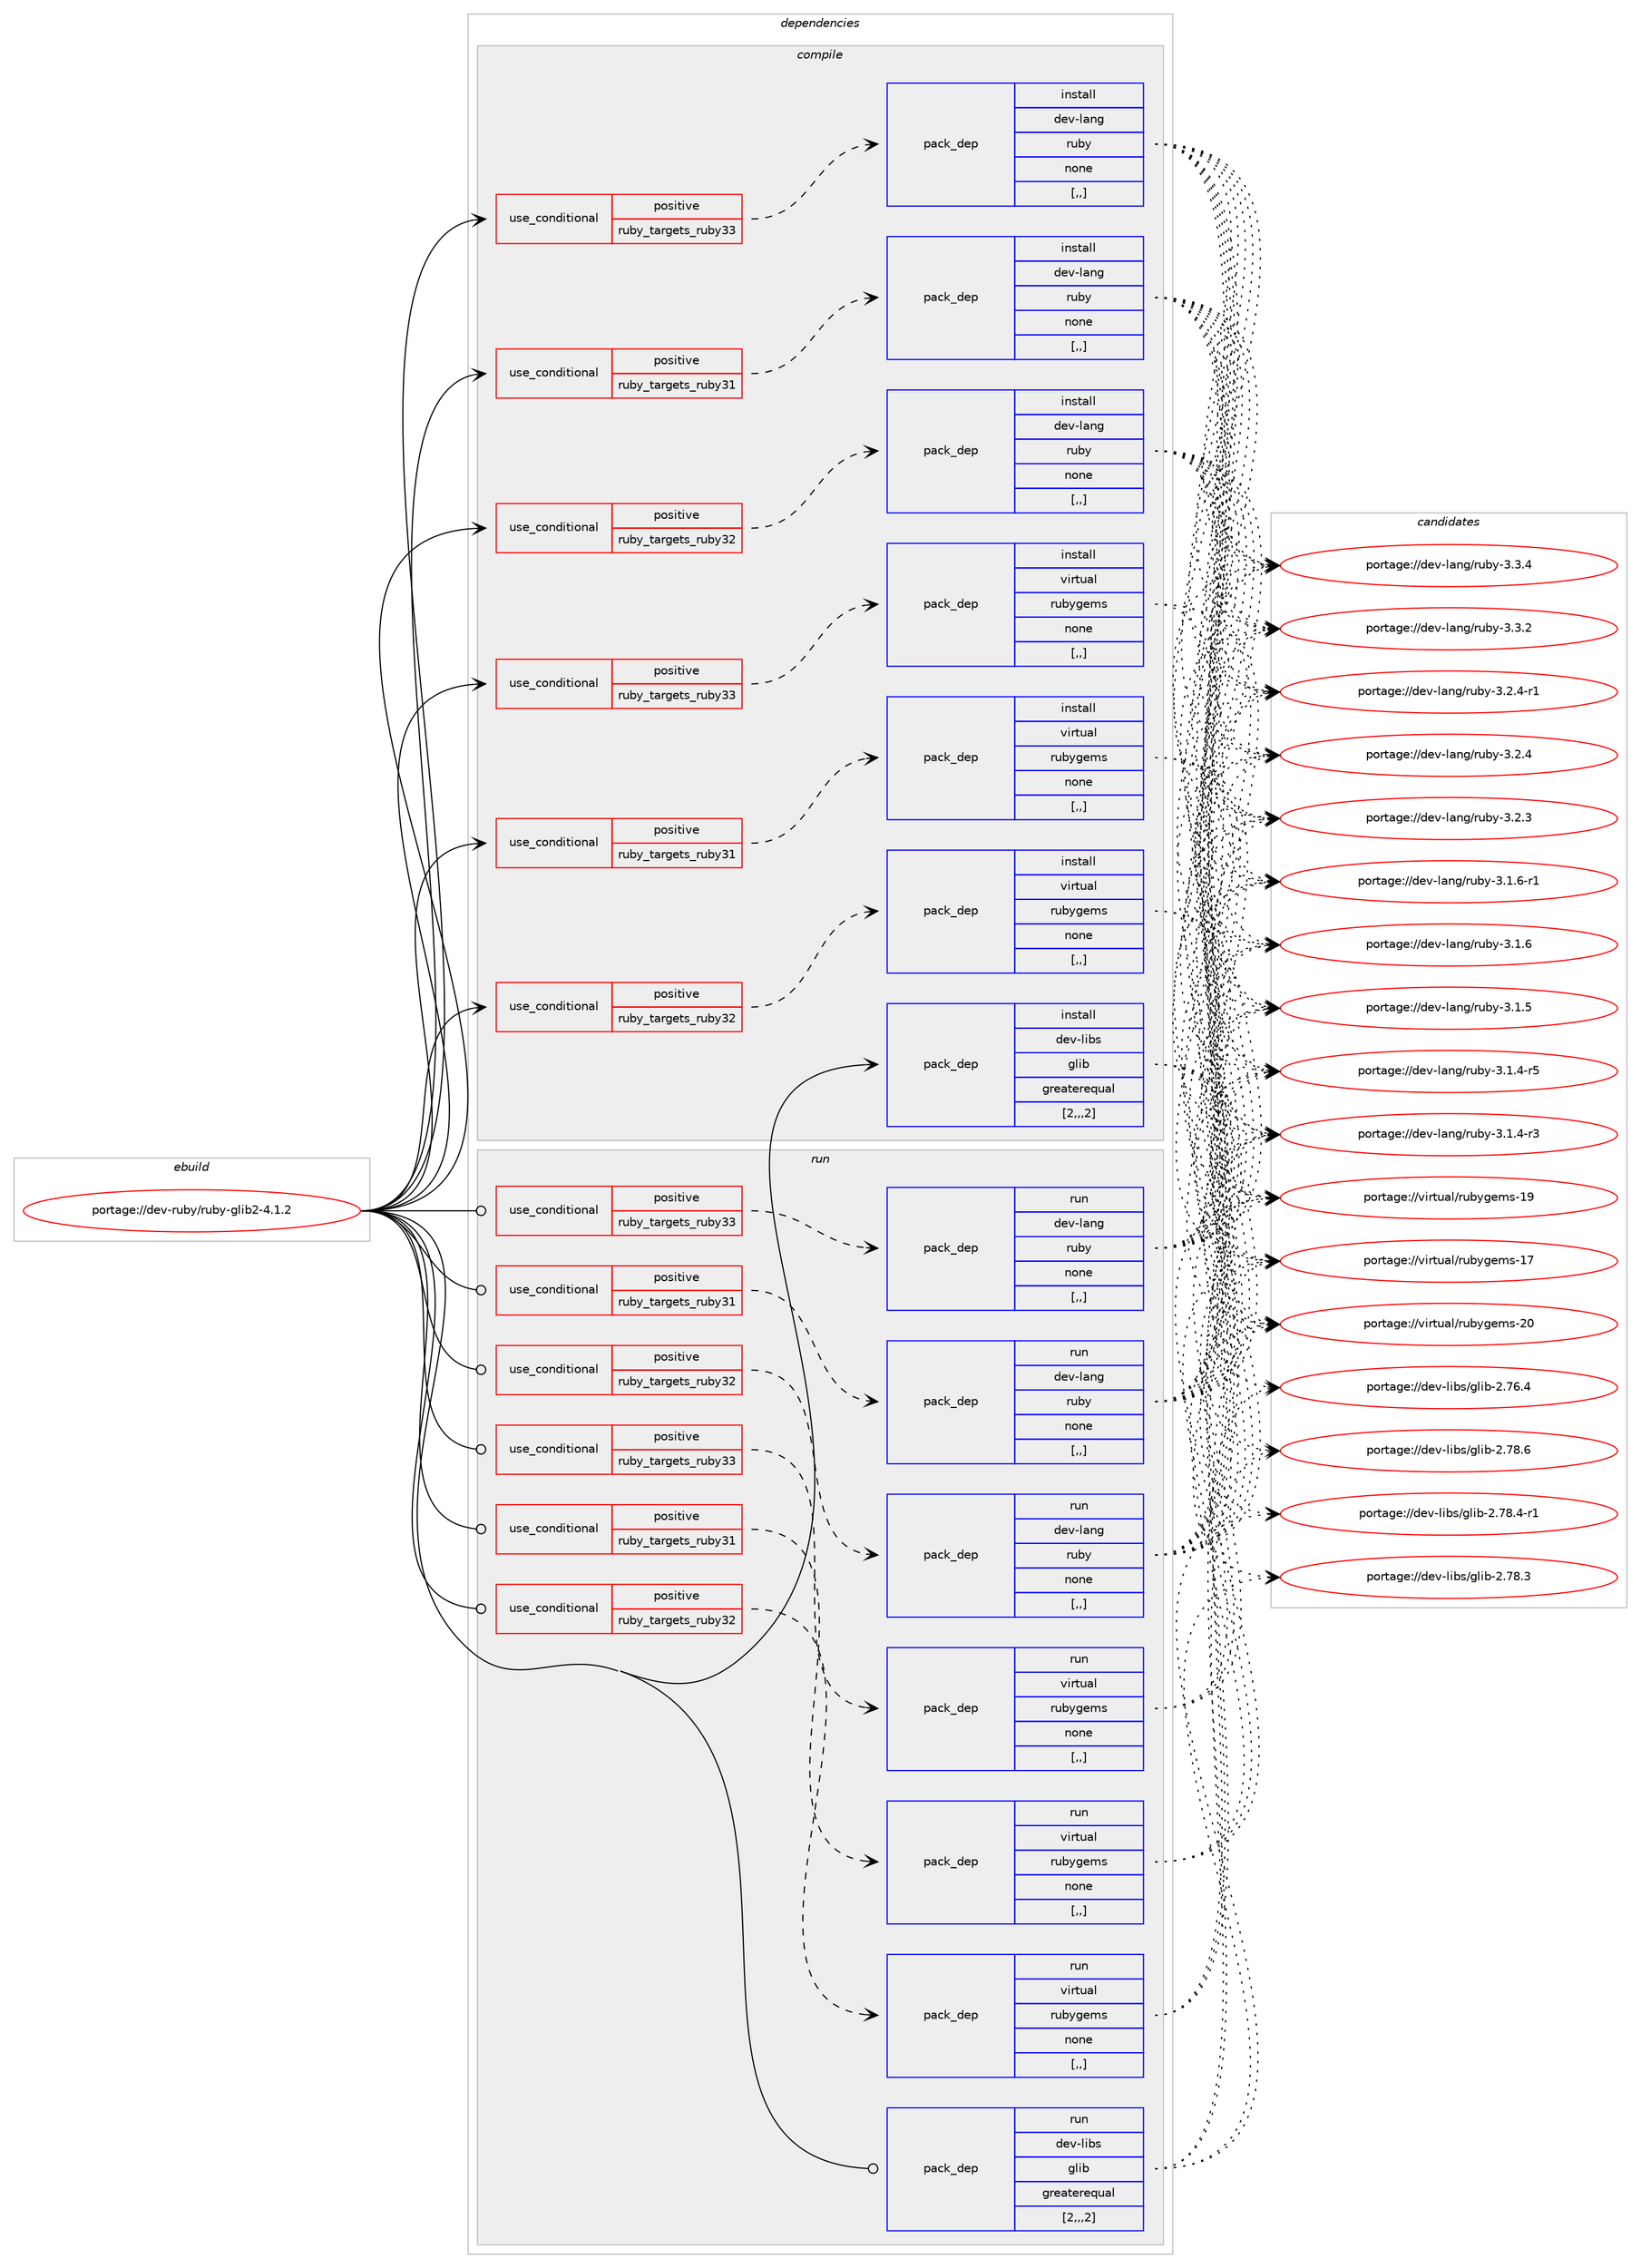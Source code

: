 digraph prolog {

# *************
# Graph options
# *************

newrank=true;
concentrate=true;
compound=true;
graph [rankdir=LR,fontname=Helvetica,fontsize=10,ranksep=1.5];#, ranksep=2.5, nodesep=0.2];
edge  [arrowhead=vee];
node  [fontname=Helvetica,fontsize=10];

# **********
# The ebuild
# **********

subgraph cluster_leftcol {
color=gray;
label=<<i>ebuild</i>>;
id [label="portage://dev-ruby/ruby-glib2-4.1.2", color=red, width=4, href="../dev-ruby/ruby-glib2-4.1.2.svg"];
}

# ****************
# The dependencies
# ****************

subgraph cluster_midcol {
color=gray;
label=<<i>dependencies</i>>;
subgraph cluster_compile {
fillcolor="#eeeeee";
style=filled;
label=<<i>compile</i>>;
subgraph cond55339 {
dependency200435 [label=<<TABLE BORDER="0" CELLBORDER="1" CELLSPACING="0" CELLPADDING="4"><TR><TD ROWSPAN="3" CELLPADDING="10">use_conditional</TD></TR><TR><TD>positive</TD></TR><TR><TD>ruby_targets_ruby31</TD></TR></TABLE>>, shape=none, color=red];
subgraph pack143695 {
dependency200436 [label=<<TABLE BORDER="0" CELLBORDER="1" CELLSPACING="0" CELLPADDING="4" WIDTH="220"><TR><TD ROWSPAN="6" CELLPADDING="30">pack_dep</TD></TR><TR><TD WIDTH="110">install</TD></TR><TR><TD>dev-lang</TD></TR><TR><TD>ruby</TD></TR><TR><TD>none</TD></TR><TR><TD>[,,]</TD></TR></TABLE>>, shape=none, color=blue];
}
dependency200435:e -> dependency200436:w [weight=20,style="dashed",arrowhead="vee"];
}
id:e -> dependency200435:w [weight=20,style="solid",arrowhead="vee"];
subgraph cond55340 {
dependency200437 [label=<<TABLE BORDER="0" CELLBORDER="1" CELLSPACING="0" CELLPADDING="4"><TR><TD ROWSPAN="3" CELLPADDING="10">use_conditional</TD></TR><TR><TD>positive</TD></TR><TR><TD>ruby_targets_ruby31</TD></TR></TABLE>>, shape=none, color=red];
subgraph pack143696 {
dependency200438 [label=<<TABLE BORDER="0" CELLBORDER="1" CELLSPACING="0" CELLPADDING="4" WIDTH="220"><TR><TD ROWSPAN="6" CELLPADDING="30">pack_dep</TD></TR><TR><TD WIDTH="110">install</TD></TR><TR><TD>virtual</TD></TR><TR><TD>rubygems</TD></TR><TR><TD>none</TD></TR><TR><TD>[,,]</TD></TR></TABLE>>, shape=none, color=blue];
}
dependency200437:e -> dependency200438:w [weight=20,style="dashed",arrowhead="vee"];
}
id:e -> dependency200437:w [weight=20,style="solid",arrowhead="vee"];
subgraph cond55341 {
dependency200439 [label=<<TABLE BORDER="0" CELLBORDER="1" CELLSPACING="0" CELLPADDING="4"><TR><TD ROWSPAN="3" CELLPADDING="10">use_conditional</TD></TR><TR><TD>positive</TD></TR><TR><TD>ruby_targets_ruby32</TD></TR></TABLE>>, shape=none, color=red];
subgraph pack143697 {
dependency200440 [label=<<TABLE BORDER="0" CELLBORDER="1" CELLSPACING="0" CELLPADDING="4" WIDTH="220"><TR><TD ROWSPAN="6" CELLPADDING="30">pack_dep</TD></TR><TR><TD WIDTH="110">install</TD></TR><TR><TD>dev-lang</TD></TR><TR><TD>ruby</TD></TR><TR><TD>none</TD></TR><TR><TD>[,,]</TD></TR></TABLE>>, shape=none, color=blue];
}
dependency200439:e -> dependency200440:w [weight=20,style="dashed",arrowhead="vee"];
}
id:e -> dependency200439:w [weight=20,style="solid",arrowhead="vee"];
subgraph cond55342 {
dependency200441 [label=<<TABLE BORDER="0" CELLBORDER="1" CELLSPACING="0" CELLPADDING="4"><TR><TD ROWSPAN="3" CELLPADDING="10">use_conditional</TD></TR><TR><TD>positive</TD></TR><TR><TD>ruby_targets_ruby32</TD></TR></TABLE>>, shape=none, color=red];
subgraph pack143698 {
dependency200442 [label=<<TABLE BORDER="0" CELLBORDER="1" CELLSPACING="0" CELLPADDING="4" WIDTH="220"><TR><TD ROWSPAN="6" CELLPADDING="30">pack_dep</TD></TR><TR><TD WIDTH="110">install</TD></TR><TR><TD>virtual</TD></TR><TR><TD>rubygems</TD></TR><TR><TD>none</TD></TR><TR><TD>[,,]</TD></TR></TABLE>>, shape=none, color=blue];
}
dependency200441:e -> dependency200442:w [weight=20,style="dashed",arrowhead="vee"];
}
id:e -> dependency200441:w [weight=20,style="solid",arrowhead="vee"];
subgraph cond55343 {
dependency200443 [label=<<TABLE BORDER="0" CELLBORDER="1" CELLSPACING="0" CELLPADDING="4"><TR><TD ROWSPAN="3" CELLPADDING="10">use_conditional</TD></TR><TR><TD>positive</TD></TR><TR><TD>ruby_targets_ruby33</TD></TR></TABLE>>, shape=none, color=red];
subgraph pack143699 {
dependency200444 [label=<<TABLE BORDER="0" CELLBORDER="1" CELLSPACING="0" CELLPADDING="4" WIDTH="220"><TR><TD ROWSPAN="6" CELLPADDING="30">pack_dep</TD></TR><TR><TD WIDTH="110">install</TD></TR><TR><TD>dev-lang</TD></TR><TR><TD>ruby</TD></TR><TR><TD>none</TD></TR><TR><TD>[,,]</TD></TR></TABLE>>, shape=none, color=blue];
}
dependency200443:e -> dependency200444:w [weight=20,style="dashed",arrowhead="vee"];
}
id:e -> dependency200443:w [weight=20,style="solid",arrowhead="vee"];
subgraph cond55344 {
dependency200445 [label=<<TABLE BORDER="0" CELLBORDER="1" CELLSPACING="0" CELLPADDING="4"><TR><TD ROWSPAN="3" CELLPADDING="10">use_conditional</TD></TR><TR><TD>positive</TD></TR><TR><TD>ruby_targets_ruby33</TD></TR></TABLE>>, shape=none, color=red];
subgraph pack143700 {
dependency200446 [label=<<TABLE BORDER="0" CELLBORDER="1" CELLSPACING="0" CELLPADDING="4" WIDTH="220"><TR><TD ROWSPAN="6" CELLPADDING="30">pack_dep</TD></TR><TR><TD WIDTH="110">install</TD></TR><TR><TD>virtual</TD></TR><TR><TD>rubygems</TD></TR><TR><TD>none</TD></TR><TR><TD>[,,]</TD></TR></TABLE>>, shape=none, color=blue];
}
dependency200445:e -> dependency200446:w [weight=20,style="dashed",arrowhead="vee"];
}
id:e -> dependency200445:w [weight=20,style="solid",arrowhead="vee"];
subgraph pack143701 {
dependency200447 [label=<<TABLE BORDER="0" CELLBORDER="1" CELLSPACING="0" CELLPADDING="4" WIDTH="220"><TR><TD ROWSPAN="6" CELLPADDING="30">pack_dep</TD></TR><TR><TD WIDTH="110">install</TD></TR><TR><TD>dev-libs</TD></TR><TR><TD>glib</TD></TR><TR><TD>greaterequal</TD></TR><TR><TD>[2,,,2]</TD></TR></TABLE>>, shape=none, color=blue];
}
id:e -> dependency200447:w [weight=20,style="solid",arrowhead="vee"];
}
subgraph cluster_compileandrun {
fillcolor="#eeeeee";
style=filled;
label=<<i>compile and run</i>>;
}
subgraph cluster_run {
fillcolor="#eeeeee";
style=filled;
label=<<i>run</i>>;
subgraph cond55345 {
dependency200448 [label=<<TABLE BORDER="0" CELLBORDER="1" CELLSPACING="0" CELLPADDING="4"><TR><TD ROWSPAN="3" CELLPADDING="10">use_conditional</TD></TR><TR><TD>positive</TD></TR><TR><TD>ruby_targets_ruby31</TD></TR></TABLE>>, shape=none, color=red];
subgraph pack143702 {
dependency200449 [label=<<TABLE BORDER="0" CELLBORDER="1" CELLSPACING="0" CELLPADDING="4" WIDTH="220"><TR><TD ROWSPAN="6" CELLPADDING="30">pack_dep</TD></TR><TR><TD WIDTH="110">run</TD></TR><TR><TD>dev-lang</TD></TR><TR><TD>ruby</TD></TR><TR><TD>none</TD></TR><TR><TD>[,,]</TD></TR></TABLE>>, shape=none, color=blue];
}
dependency200448:e -> dependency200449:w [weight=20,style="dashed",arrowhead="vee"];
}
id:e -> dependency200448:w [weight=20,style="solid",arrowhead="odot"];
subgraph cond55346 {
dependency200450 [label=<<TABLE BORDER="0" CELLBORDER="1" CELLSPACING="0" CELLPADDING="4"><TR><TD ROWSPAN="3" CELLPADDING="10">use_conditional</TD></TR><TR><TD>positive</TD></TR><TR><TD>ruby_targets_ruby31</TD></TR></TABLE>>, shape=none, color=red];
subgraph pack143703 {
dependency200451 [label=<<TABLE BORDER="0" CELLBORDER="1" CELLSPACING="0" CELLPADDING="4" WIDTH="220"><TR><TD ROWSPAN="6" CELLPADDING="30">pack_dep</TD></TR><TR><TD WIDTH="110">run</TD></TR><TR><TD>virtual</TD></TR><TR><TD>rubygems</TD></TR><TR><TD>none</TD></TR><TR><TD>[,,]</TD></TR></TABLE>>, shape=none, color=blue];
}
dependency200450:e -> dependency200451:w [weight=20,style="dashed",arrowhead="vee"];
}
id:e -> dependency200450:w [weight=20,style="solid",arrowhead="odot"];
subgraph cond55347 {
dependency200452 [label=<<TABLE BORDER="0" CELLBORDER="1" CELLSPACING="0" CELLPADDING="4"><TR><TD ROWSPAN="3" CELLPADDING="10">use_conditional</TD></TR><TR><TD>positive</TD></TR><TR><TD>ruby_targets_ruby32</TD></TR></TABLE>>, shape=none, color=red];
subgraph pack143704 {
dependency200453 [label=<<TABLE BORDER="0" CELLBORDER="1" CELLSPACING="0" CELLPADDING="4" WIDTH="220"><TR><TD ROWSPAN="6" CELLPADDING="30">pack_dep</TD></TR><TR><TD WIDTH="110">run</TD></TR><TR><TD>dev-lang</TD></TR><TR><TD>ruby</TD></TR><TR><TD>none</TD></TR><TR><TD>[,,]</TD></TR></TABLE>>, shape=none, color=blue];
}
dependency200452:e -> dependency200453:w [weight=20,style="dashed",arrowhead="vee"];
}
id:e -> dependency200452:w [weight=20,style="solid",arrowhead="odot"];
subgraph cond55348 {
dependency200454 [label=<<TABLE BORDER="0" CELLBORDER="1" CELLSPACING="0" CELLPADDING="4"><TR><TD ROWSPAN="3" CELLPADDING="10">use_conditional</TD></TR><TR><TD>positive</TD></TR><TR><TD>ruby_targets_ruby32</TD></TR></TABLE>>, shape=none, color=red];
subgraph pack143705 {
dependency200455 [label=<<TABLE BORDER="0" CELLBORDER="1" CELLSPACING="0" CELLPADDING="4" WIDTH="220"><TR><TD ROWSPAN="6" CELLPADDING="30">pack_dep</TD></TR><TR><TD WIDTH="110">run</TD></TR><TR><TD>virtual</TD></TR><TR><TD>rubygems</TD></TR><TR><TD>none</TD></TR><TR><TD>[,,]</TD></TR></TABLE>>, shape=none, color=blue];
}
dependency200454:e -> dependency200455:w [weight=20,style="dashed",arrowhead="vee"];
}
id:e -> dependency200454:w [weight=20,style="solid",arrowhead="odot"];
subgraph cond55349 {
dependency200456 [label=<<TABLE BORDER="0" CELLBORDER="1" CELLSPACING="0" CELLPADDING="4"><TR><TD ROWSPAN="3" CELLPADDING="10">use_conditional</TD></TR><TR><TD>positive</TD></TR><TR><TD>ruby_targets_ruby33</TD></TR></TABLE>>, shape=none, color=red];
subgraph pack143706 {
dependency200457 [label=<<TABLE BORDER="0" CELLBORDER="1" CELLSPACING="0" CELLPADDING="4" WIDTH="220"><TR><TD ROWSPAN="6" CELLPADDING="30">pack_dep</TD></TR><TR><TD WIDTH="110">run</TD></TR><TR><TD>dev-lang</TD></TR><TR><TD>ruby</TD></TR><TR><TD>none</TD></TR><TR><TD>[,,]</TD></TR></TABLE>>, shape=none, color=blue];
}
dependency200456:e -> dependency200457:w [weight=20,style="dashed",arrowhead="vee"];
}
id:e -> dependency200456:w [weight=20,style="solid",arrowhead="odot"];
subgraph cond55350 {
dependency200458 [label=<<TABLE BORDER="0" CELLBORDER="1" CELLSPACING="0" CELLPADDING="4"><TR><TD ROWSPAN="3" CELLPADDING="10">use_conditional</TD></TR><TR><TD>positive</TD></TR><TR><TD>ruby_targets_ruby33</TD></TR></TABLE>>, shape=none, color=red];
subgraph pack143707 {
dependency200459 [label=<<TABLE BORDER="0" CELLBORDER="1" CELLSPACING="0" CELLPADDING="4" WIDTH="220"><TR><TD ROWSPAN="6" CELLPADDING="30">pack_dep</TD></TR><TR><TD WIDTH="110">run</TD></TR><TR><TD>virtual</TD></TR><TR><TD>rubygems</TD></TR><TR><TD>none</TD></TR><TR><TD>[,,]</TD></TR></TABLE>>, shape=none, color=blue];
}
dependency200458:e -> dependency200459:w [weight=20,style="dashed",arrowhead="vee"];
}
id:e -> dependency200458:w [weight=20,style="solid",arrowhead="odot"];
subgraph pack143708 {
dependency200460 [label=<<TABLE BORDER="0" CELLBORDER="1" CELLSPACING="0" CELLPADDING="4" WIDTH="220"><TR><TD ROWSPAN="6" CELLPADDING="30">pack_dep</TD></TR><TR><TD WIDTH="110">run</TD></TR><TR><TD>dev-libs</TD></TR><TR><TD>glib</TD></TR><TR><TD>greaterequal</TD></TR><TR><TD>[2,,,2]</TD></TR></TABLE>>, shape=none, color=blue];
}
id:e -> dependency200460:w [weight=20,style="solid",arrowhead="odot"];
}
}

# **************
# The candidates
# **************

subgraph cluster_choices {
rank=same;
color=gray;
label=<<i>candidates</i>>;

subgraph choice143695 {
color=black;
nodesep=1;
choice10010111845108971101034711411798121455146514652 [label="portage://dev-lang/ruby-3.3.4", color=red, width=4,href="../dev-lang/ruby-3.3.4.svg"];
choice10010111845108971101034711411798121455146514650 [label="portage://dev-lang/ruby-3.3.2", color=red, width=4,href="../dev-lang/ruby-3.3.2.svg"];
choice100101118451089711010347114117981214551465046524511449 [label="portage://dev-lang/ruby-3.2.4-r1", color=red, width=4,href="../dev-lang/ruby-3.2.4-r1.svg"];
choice10010111845108971101034711411798121455146504652 [label="portage://dev-lang/ruby-3.2.4", color=red, width=4,href="../dev-lang/ruby-3.2.4.svg"];
choice10010111845108971101034711411798121455146504651 [label="portage://dev-lang/ruby-3.2.3", color=red, width=4,href="../dev-lang/ruby-3.2.3.svg"];
choice100101118451089711010347114117981214551464946544511449 [label="portage://dev-lang/ruby-3.1.6-r1", color=red, width=4,href="../dev-lang/ruby-3.1.6-r1.svg"];
choice10010111845108971101034711411798121455146494654 [label="portage://dev-lang/ruby-3.1.6", color=red, width=4,href="../dev-lang/ruby-3.1.6.svg"];
choice10010111845108971101034711411798121455146494653 [label="portage://dev-lang/ruby-3.1.5", color=red, width=4,href="../dev-lang/ruby-3.1.5.svg"];
choice100101118451089711010347114117981214551464946524511453 [label="portage://dev-lang/ruby-3.1.4-r5", color=red, width=4,href="../dev-lang/ruby-3.1.4-r5.svg"];
choice100101118451089711010347114117981214551464946524511451 [label="portage://dev-lang/ruby-3.1.4-r3", color=red, width=4,href="../dev-lang/ruby-3.1.4-r3.svg"];
dependency200436:e -> choice10010111845108971101034711411798121455146514652:w [style=dotted,weight="100"];
dependency200436:e -> choice10010111845108971101034711411798121455146514650:w [style=dotted,weight="100"];
dependency200436:e -> choice100101118451089711010347114117981214551465046524511449:w [style=dotted,weight="100"];
dependency200436:e -> choice10010111845108971101034711411798121455146504652:w [style=dotted,weight="100"];
dependency200436:e -> choice10010111845108971101034711411798121455146504651:w [style=dotted,weight="100"];
dependency200436:e -> choice100101118451089711010347114117981214551464946544511449:w [style=dotted,weight="100"];
dependency200436:e -> choice10010111845108971101034711411798121455146494654:w [style=dotted,weight="100"];
dependency200436:e -> choice10010111845108971101034711411798121455146494653:w [style=dotted,weight="100"];
dependency200436:e -> choice100101118451089711010347114117981214551464946524511453:w [style=dotted,weight="100"];
dependency200436:e -> choice100101118451089711010347114117981214551464946524511451:w [style=dotted,weight="100"];
}
subgraph choice143696 {
color=black;
nodesep=1;
choice118105114116117971084711411798121103101109115455048 [label="portage://virtual/rubygems-20", color=red, width=4,href="../virtual/rubygems-20.svg"];
choice118105114116117971084711411798121103101109115454957 [label="portage://virtual/rubygems-19", color=red, width=4,href="../virtual/rubygems-19.svg"];
choice118105114116117971084711411798121103101109115454955 [label="portage://virtual/rubygems-17", color=red, width=4,href="../virtual/rubygems-17.svg"];
dependency200438:e -> choice118105114116117971084711411798121103101109115455048:w [style=dotted,weight="100"];
dependency200438:e -> choice118105114116117971084711411798121103101109115454957:w [style=dotted,weight="100"];
dependency200438:e -> choice118105114116117971084711411798121103101109115454955:w [style=dotted,weight="100"];
}
subgraph choice143697 {
color=black;
nodesep=1;
choice10010111845108971101034711411798121455146514652 [label="portage://dev-lang/ruby-3.3.4", color=red, width=4,href="../dev-lang/ruby-3.3.4.svg"];
choice10010111845108971101034711411798121455146514650 [label="portage://dev-lang/ruby-3.3.2", color=red, width=4,href="../dev-lang/ruby-3.3.2.svg"];
choice100101118451089711010347114117981214551465046524511449 [label="portage://dev-lang/ruby-3.2.4-r1", color=red, width=4,href="../dev-lang/ruby-3.2.4-r1.svg"];
choice10010111845108971101034711411798121455146504652 [label="portage://dev-lang/ruby-3.2.4", color=red, width=4,href="../dev-lang/ruby-3.2.4.svg"];
choice10010111845108971101034711411798121455146504651 [label="portage://dev-lang/ruby-3.2.3", color=red, width=4,href="../dev-lang/ruby-3.2.3.svg"];
choice100101118451089711010347114117981214551464946544511449 [label="portage://dev-lang/ruby-3.1.6-r1", color=red, width=4,href="../dev-lang/ruby-3.1.6-r1.svg"];
choice10010111845108971101034711411798121455146494654 [label="portage://dev-lang/ruby-3.1.6", color=red, width=4,href="../dev-lang/ruby-3.1.6.svg"];
choice10010111845108971101034711411798121455146494653 [label="portage://dev-lang/ruby-3.1.5", color=red, width=4,href="../dev-lang/ruby-3.1.5.svg"];
choice100101118451089711010347114117981214551464946524511453 [label="portage://dev-lang/ruby-3.1.4-r5", color=red, width=4,href="../dev-lang/ruby-3.1.4-r5.svg"];
choice100101118451089711010347114117981214551464946524511451 [label="portage://dev-lang/ruby-3.1.4-r3", color=red, width=4,href="../dev-lang/ruby-3.1.4-r3.svg"];
dependency200440:e -> choice10010111845108971101034711411798121455146514652:w [style=dotted,weight="100"];
dependency200440:e -> choice10010111845108971101034711411798121455146514650:w [style=dotted,weight="100"];
dependency200440:e -> choice100101118451089711010347114117981214551465046524511449:w [style=dotted,weight="100"];
dependency200440:e -> choice10010111845108971101034711411798121455146504652:w [style=dotted,weight="100"];
dependency200440:e -> choice10010111845108971101034711411798121455146504651:w [style=dotted,weight="100"];
dependency200440:e -> choice100101118451089711010347114117981214551464946544511449:w [style=dotted,weight="100"];
dependency200440:e -> choice10010111845108971101034711411798121455146494654:w [style=dotted,weight="100"];
dependency200440:e -> choice10010111845108971101034711411798121455146494653:w [style=dotted,weight="100"];
dependency200440:e -> choice100101118451089711010347114117981214551464946524511453:w [style=dotted,weight="100"];
dependency200440:e -> choice100101118451089711010347114117981214551464946524511451:w [style=dotted,weight="100"];
}
subgraph choice143698 {
color=black;
nodesep=1;
choice118105114116117971084711411798121103101109115455048 [label="portage://virtual/rubygems-20", color=red, width=4,href="../virtual/rubygems-20.svg"];
choice118105114116117971084711411798121103101109115454957 [label="portage://virtual/rubygems-19", color=red, width=4,href="../virtual/rubygems-19.svg"];
choice118105114116117971084711411798121103101109115454955 [label="portage://virtual/rubygems-17", color=red, width=4,href="../virtual/rubygems-17.svg"];
dependency200442:e -> choice118105114116117971084711411798121103101109115455048:w [style=dotted,weight="100"];
dependency200442:e -> choice118105114116117971084711411798121103101109115454957:w [style=dotted,weight="100"];
dependency200442:e -> choice118105114116117971084711411798121103101109115454955:w [style=dotted,weight="100"];
}
subgraph choice143699 {
color=black;
nodesep=1;
choice10010111845108971101034711411798121455146514652 [label="portage://dev-lang/ruby-3.3.4", color=red, width=4,href="../dev-lang/ruby-3.3.4.svg"];
choice10010111845108971101034711411798121455146514650 [label="portage://dev-lang/ruby-3.3.2", color=red, width=4,href="../dev-lang/ruby-3.3.2.svg"];
choice100101118451089711010347114117981214551465046524511449 [label="portage://dev-lang/ruby-3.2.4-r1", color=red, width=4,href="../dev-lang/ruby-3.2.4-r1.svg"];
choice10010111845108971101034711411798121455146504652 [label="portage://dev-lang/ruby-3.2.4", color=red, width=4,href="../dev-lang/ruby-3.2.4.svg"];
choice10010111845108971101034711411798121455146504651 [label="portage://dev-lang/ruby-3.2.3", color=red, width=4,href="../dev-lang/ruby-3.2.3.svg"];
choice100101118451089711010347114117981214551464946544511449 [label="portage://dev-lang/ruby-3.1.6-r1", color=red, width=4,href="../dev-lang/ruby-3.1.6-r1.svg"];
choice10010111845108971101034711411798121455146494654 [label="portage://dev-lang/ruby-3.1.6", color=red, width=4,href="../dev-lang/ruby-3.1.6.svg"];
choice10010111845108971101034711411798121455146494653 [label="portage://dev-lang/ruby-3.1.5", color=red, width=4,href="../dev-lang/ruby-3.1.5.svg"];
choice100101118451089711010347114117981214551464946524511453 [label="portage://dev-lang/ruby-3.1.4-r5", color=red, width=4,href="../dev-lang/ruby-3.1.4-r5.svg"];
choice100101118451089711010347114117981214551464946524511451 [label="portage://dev-lang/ruby-3.1.4-r3", color=red, width=4,href="../dev-lang/ruby-3.1.4-r3.svg"];
dependency200444:e -> choice10010111845108971101034711411798121455146514652:w [style=dotted,weight="100"];
dependency200444:e -> choice10010111845108971101034711411798121455146514650:w [style=dotted,weight="100"];
dependency200444:e -> choice100101118451089711010347114117981214551465046524511449:w [style=dotted,weight="100"];
dependency200444:e -> choice10010111845108971101034711411798121455146504652:w [style=dotted,weight="100"];
dependency200444:e -> choice10010111845108971101034711411798121455146504651:w [style=dotted,weight="100"];
dependency200444:e -> choice100101118451089711010347114117981214551464946544511449:w [style=dotted,weight="100"];
dependency200444:e -> choice10010111845108971101034711411798121455146494654:w [style=dotted,weight="100"];
dependency200444:e -> choice10010111845108971101034711411798121455146494653:w [style=dotted,weight="100"];
dependency200444:e -> choice100101118451089711010347114117981214551464946524511453:w [style=dotted,weight="100"];
dependency200444:e -> choice100101118451089711010347114117981214551464946524511451:w [style=dotted,weight="100"];
}
subgraph choice143700 {
color=black;
nodesep=1;
choice118105114116117971084711411798121103101109115455048 [label="portage://virtual/rubygems-20", color=red, width=4,href="../virtual/rubygems-20.svg"];
choice118105114116117971084711411798121103101109115454957 [label="portage://virtual/rubygems-19", color=red, width=4,href="../virtual/rubygems-19.svg"];
choice118105114116117971084711411798121103101109115454955 [label="portage://virtual/rubygems-17", color=red, width=4,href="../virtual/rubygems-17.svg"];
dependency200446:e -> choice118105114116117971084711411798121103101109115455048:w [style=dotted,weight="100"];
dependency200446:e -> choice118105114116117971084711411798121103101109115454957:w [style=dotted,weight="100"];
dependency200446:e -> choice118105114116117971084711411798121103101109115454955:w [style=dotted,weight="100"];
}
subgraph choice143701 {
color=black;
nodesep=1;
choice1001011184510810598115471031081059845504655564654 [label="portage://dev-libs/glib-2.78.6", color=red, width=4,href="../dev-libs/glib-2.78.6.svg"];
choice10010111845108105981154710310810598455046555646524511449 [label="portage://dev-libs/glib-2.78.4-r1", color=red, width=4,href="../dev-libs/glib-2.78.4-r1.svg"];
choice1001011184510810598115471031081059845504655564651 [label="portage://dev-libs/glib-2.78.3", color=red, width=4,href="../dev-libs/glib-2.78.3.svg"];
choice1001011184510810598115471031081059845504655544652 [label="portage://dev-libs/glib-2.76.4", color=red, width=4,href="../dev-libs/glib-2.76.4.svg"];
dependency200447:e -> choice1001011184510810598115471031081059845504655564654:w [style=dotted,weight="100"];
dependency200447:e -> choice10010111845108105981154710310810598455046555646524511449:w [style=dotted,weight="100"];
dependency200447:e -> choice1001011184510810598115471031081059845504655564651:w [style=dotted,weight="100"];
dependency200447:e -> choice1001011184510810598115471031081059845504655544652:w [style=dotted,weight="100"];
}
subgraph choice143702 {
color=black;
nodesep=1;
choice10010111845108971101034711411798121455146514652 [label="portage://dev-lang/ruby-3.3.4", color=red, width=4,href="../dev-lang/ruby-3.3.4.svg"];
choice10010111845108971101034711411798121455146514650 [label="portage://dev-lang/ruby-3.3.2", color=red, width=4,href="../dev-lang/ruby-3.3.2.svg"];
choice100101118451089711010347114117981214551465046524511449 [label="portage://dev-lang/ruby-3.2.4-r1", color=red, width=4,href="../dev-lang/ruby-3.2.4-r1.svg"];
choice10010111845108971101034711411798121455146504652 [label="portage://dev-lang/ruby-3.2.4", color=red, width=4,href="../dev-lang/ruby-3.2.4.svg"];
choice10010111845108971101034711411798121455146504651 [label="portage://dev-lang/ruby-3.2.3", color=red, width=4,href="../dev-lang/ruby-3.2.3.svg"];
choice100101118451089711010347114117981214551464946544511449 [label="portage://dev-lang/ruby-3.1.6-r1", color=red, width=4,href="../dev-lang/ruby-3.1.6-r1.svg"];
choice10010111845108971101034711411798121455146494654 [label="portage://dev-lang/ruby-3.1.6", color=red, width=4,href="../dev-lang/ruby-3.1.6.svg"];
choice10010111845108971101034711411798121455146494653 [label="portage://dev-lang/ruby-3.1.5", color=red, width=4,href="../dev-lang/ruby-3.1.5.svg"];
choice100101118451089711010347114117981214551464946524511453 [label="portage://dev-lang/ruby-3.1.4-r5", color=red, width=4,href="../dev-lang/ruby-3.1.4-r5.svg"];
choice100101118451089711010347114117981214551464946524511451 [label="portage://dev-lang/ruby-3.1.4-r3", color=red, width=4,href="../dev-lang/ruby-3.1.4-r3.svg"];
dependency200449:e -> choice10010111845108971101034711411798121455146514652:w [style=dotted,weight="100"];
dependency200449:e -> choice10010111845108971101034711411798121455146514650:w [style=dotted,weight="100"];
dependency200449:e -> choice100101118451089711010347114117981214551465046524511449:w [style=dotted,weight="100"];
dependency200449:e -> choice10010111845108971101034711411798121455146504652:w [style=dotted,weight="100"];
dependency200449:e -> choice10010111845108971101034711411798121455146504651:w [style=dotted,weight="100"];
dependency200449:e -> choice100101118451089711010347114117981214551464946544511449:w [style=dotted,weight="100"];
dependency200449:e -> choice10010111845108971101034711411798121455146494654:w [style=dotted,weight="100"];
dependency200449:e -> choice10010111845108971101034711411798121455146494653:w [style=dotted,weight="100"];
dependency200449:e -> choice100101118451089711010347114117981214551464946524511453:w [style=dotted,weight="100"];
dependency200449:e -> choice100101118451089711010347114117981214551464946524511451:w [style=dotted,weight="100"];
}
subgraph choice143703 {
color=black;
nodesep=1;
choice118105114116117971084711411798121103101109115455048 [label="portage://virtual/rubygems-20", color=red, width=4,href="../virtual/rubygems-20.svg"];
choice118105114116117971084711411798121103101109115454957 [label="portage://virtual/rubygems-19", color=red, width=4,href="../virtual/rubygems-19.svg"];
choice118105114116117971084711411798121103101109115454955 [label="portage://virtual/rubygems-17", color=red, width=4,href="../virtual/rubygems-17.svg"];
dependency200451:e -> choice118105114116117971084711411798121103101109115455048:w [style=dotted,weight="100"];
dependency200451:e -> choice118105114116117971084711411798121103101109115454957:w [style=dotted,weight="100"];
dependency200451:e -> choice118105114116117971084711411798121103101109115454955:w [style=dotted,weight="100"];
}
subgraph choice143704 {
color=black;
nodesep=1;
choice10010111845108971101034711411798121455146514652 [label="portage://dev-lang/ruby-3.3.4", color=red, width=4,href="../dev-lang/ruby-3.3.4.svg"];
choice10010111845108971101034711411798121455146514650 [label="portage://dev-lang/ruby-3.3.2", color=red, width=4,href="../dev-lang/ruby-3.3.2.svg"];
choice100101118451089711010347114117981214551465046524511449 [label="portage://dev-lang/ruby-3.2.4-r1", color=red, width=4,href="../dev-lang/ruby-3.2.4-r1.svg"];
choice10010111845108971101034711411798121455146504652 [label="portage://dev-lang/ruby-3.2.4", color=red, width=4,href="../dev-lang/ruby-3.2.4.svg"];
choice10010111845108971101034711411798121455146504651 [label="portage://dev-lang/ruby-3.2.3", color=red, width=4,href="../dev-lang/ruby-3.2.3.svg"];
choice100101118451089711010347114117981214551464946544511449 [label="portage://dev-lang/ruby-3.1.6-r1", color=red, width=4,href="../dev-lang/ruby-3.1.6-r1.svg"];
choice10010111845108971101034711411798121455146494654 [label="portage://dev-lang/ruby-3.1.6", color=red, width=4,href="../dev-lang/ruby-3.1.6.svg"];
choice10010111845108971101034711411798121455146494653 [label="portage://dev-lang/ruby-3.1.5", color=red, width=4,href="../dev-lang/ruby-3.1.5.svg"];
choice100101118451089711010347114117981214551464946524511453 [label="portage://dev-lang/ruby-3.1.4-r5", color=red, width=4,href="../dev-lang/ruby-3.1.4-r5.svg"];
choice100101118451089711010347114117981214551464946524511451 [label="portage://dev-lang/ruby-3.1.4-r3", color=red, width=4,href="../dev-lang/ruby-3.1.4-r3.svg"];
dependency200453:e -> choice10010111845108971101034711411798121455146514652:w [style=dotted,weight="100"];
dependency200453:e -> choice10010111845108971101034711411798121455146514650:w [style=dotted,weight="100"];
dependency200453:e -> choice100101118451089711010347114117981214551465046524511449:w [style=dotted,weight="100"];
dependency200453:e -> choice10010111845108971101034711411798121455146504652:w [style=dotted,weight="100"];
dependency200453:e -> choice10010111845108971101034711411798121455146504651:w [style=dotted,weight="100"];
dependency200453:e -> choice100101118451089711010347114117981214551464946544511449:w [style=dotted,weight="100"];
dependency200453:e -> choice10010111845108971101034711411798121455146494654:w [style=dotted,weight="100"];
dependency200453:e -> choice10010111845108971101034711411798121455146494653:w [style=dotted,weight="100"];
dependency200453:e -> choice100101118451089711010347114117981214551464946524511453:w [style=dotted,weight="100"];
dependency200453:e -> choice100101118451089711010347114117981214551464946524511451:w [style=dotted,weight="100"];
}
subgraph choice143705 {
color=black;
nodesep=1;
choice118105114116117971084711411798121103101109115455048 [label="portage://virtual/rubygems-20", color=red, width=4,href="../virtual/rubygems-20.svg"];
choice118105114116117971084711411798121103101109115454957 [label="portage://virtual/rubygems-19", color=red, width=4,href="../virtual/rubygems-19.svg"];
choice118105114116117971084711411798121103101109115454955 [label="portage://virtual/rubygems-17", color=red, width=4,href="../virtual/rubygems-17.svg"];
dependency200455:e -> choice118105114116117971084711411798121103101109115455048:w [style=dotted,weight="100"];
dependency200455:e -> choice118105114116117971084711411798121103101109115454957:w [style=dotted,weight="100"];
dependency200455:e -> choice118105114116117971084711411798121103101109115454955:w [style=dotted,weight="100"];
}
subgraph choice143706 {
color=black;
nodesep=1;
choice10010111845108971101034711411798121455146514652 [label="portage://dev-lang/ruby-3.3.4", color=red, width=4,href="../dev-lang/ruby-3.3.4.svg"];
choice10010111845108971101034711411798121455146514650 [label="portage://dev-lang/ruby-3.3.2", color=red, width=4,href="../dev-lang/ruby-3.3.2.svg"];
choice100101118451089711010347114117981214551465046524511449 [label="portage://dev-lang/ruby-3.2.4-r1", color=red, width=4,href="../dev-lang/ruby-3.2.4-r1.svg"];
choice10010111845108971101034711411798121455146504652 [label="portage://dev-lang/ruby-3.2.4", color=red, width=4,href="../dev-lang/ruby-3.2.4.svg"];
choice10010111845108971101034711411798121455146504651 [label="portage://dev-lang/ruby-3.2.3", color=red, width=4,href="../dev-lang/ruby-3.2.3.svg"];
choice100101118451089711010347114117981214551464946544511449 [label="portage://dev-lang/ruby-3.1.6-r1", color=red, width=4,href="../dev-lang/ruby-3.1.6-r1.svg"];
choice10010111845108971101034711411798121455146494654 [label="portage://dev-lang/ruby-3.1.6", color=red, width=4,href="../dev-lang/ruby-3.1.6.svg"];
choice10010111845108971101034711411798121455146494653 [label="portage://dev-lang/ruby-3.1.5", color=red, width=4,href="../dev-lang/ruby-3.1.5.svg"];
choice100101118451089711010347114117981214551464946524511453 [label="portage://dev-lang/ruby-3.1.4-r5", color=red, width=4,href="../dev-lang/ruby-3.1.4-r5.svg"];
choice100101118451089711010347114117981214551464946524511451 [label="portage://dev-lang/ruby-3.1.4-r3", color=red, width=4,href="../dev-lang/ruby-3.1.4-r3.svg"];
dependency200457:e -> choice10010111845108971101034711411798121455146514652:w [style=dotted,weight="100"];
dependency200457:e -> choice10010111845108971101034711411798121455146514650:w [style=dotted,weight="100"];
dependency200457:e -> choice100101118451089711010347114117981214551465046524511449:w [style=dotted,weight="100"];
dependency200457:e -> choice10010111845108971101034711411798121455146504652:w [style=dotted,weight="100"];
dependency200457:e -> choice10010111845108971101034711411798121455146504651:w [style=dotted,weight="100"];
dependency200457:e -> choice100101118451089711010347114117981214551464946544511449:w [style=dotted,weight="100"];
dependency200457:e -> choice10010111845108971101034711411798121455146494654:w [style=dotted,weight="100"];
dependency200457:e -> choice10010111845108971101034711411798121455146494653:w [style=dotted,weight="100"];
dependency200457:e -> choice100101118451089711010347114117981214551464946524511453:w [style=dotted,weight="100"];
dependency200457:e -> choice100101118451089711010347114117981214551464946524511451:w [style=dotted,weight="100"];
}
subgraph choice143707 {
color=black;
nodesep=1;
choice118105114116117971084711411798121103101109115455048 [label="portage://virtual/rubygems-20", color=red, width=4,href="../virtual/rubygems-20.svg"];
choice118105114116117971084711411798121103101109115454957 [label="portage://virtual/rubygems-19", color=red, width=4,href="../virtual/rubygems-19.svg"];
choice118105114116117971084711411798121103101109115454955 [label="portage://virtual/rubygems-17", color=red, width=4,href="../virtual/rubygems-17.svg"];
dependency200459:e -> choice118105114116117971084711411798121103101109115455048:w [style=dotted,weight="100"];
dependency200459:e -> choice118105114116117971084711411798121103101109115454957:w [style=dotted,weight="100"];
dependency200459:e -> choice118105114116117971084711411798121103101109115454955:w [style=dotted,weight="100"];
}
subgraph choice143708 {
color=black;
nodesep=1;
choice1001011184510810598115471031081059845504655564654 [label="portage://dev-libs/glib-2.78.6", color=red, width=4,href="../dev-libs/glib-2.78.6.svg"];
choice10010111845108105981154710310810598455046555646524511449 [label="portage://dev-libs/glib-2.78.4-r1", color=red, width=4,href="../dev-libs/glib-2.78.4-r1.svg"];
choice1001011184510810598115471031081059845504655564651 [label="portage://dev-libs/glib-2.78.3", color=red, width=4,href="../dev-libs/glib-2.78.3.svg"];
choice1001011184510810598115471031081059845504655544652 [label="portage://dev-libs/glib-2.76.4", color=red, width=4,href="../dev-libs/glib-2.76.4.svg"];
dependency200460:e -> choice1001011184510810598115471031081059845504655564654:w [style=dotted,weight="100"];
dependency200460:e -> choice10010111845108105981154710310810598455046555646524511449:w [style=dotted,weight="100"];
dependency200460:e -> choice1001011184510810598115471031081059845504655564651:w [style=dotted,weight="100"];
dependency200460:e -> choice1001011184510810598115471031081059845504655544652:w [style=dotted,weight="100"];
}
}

}
